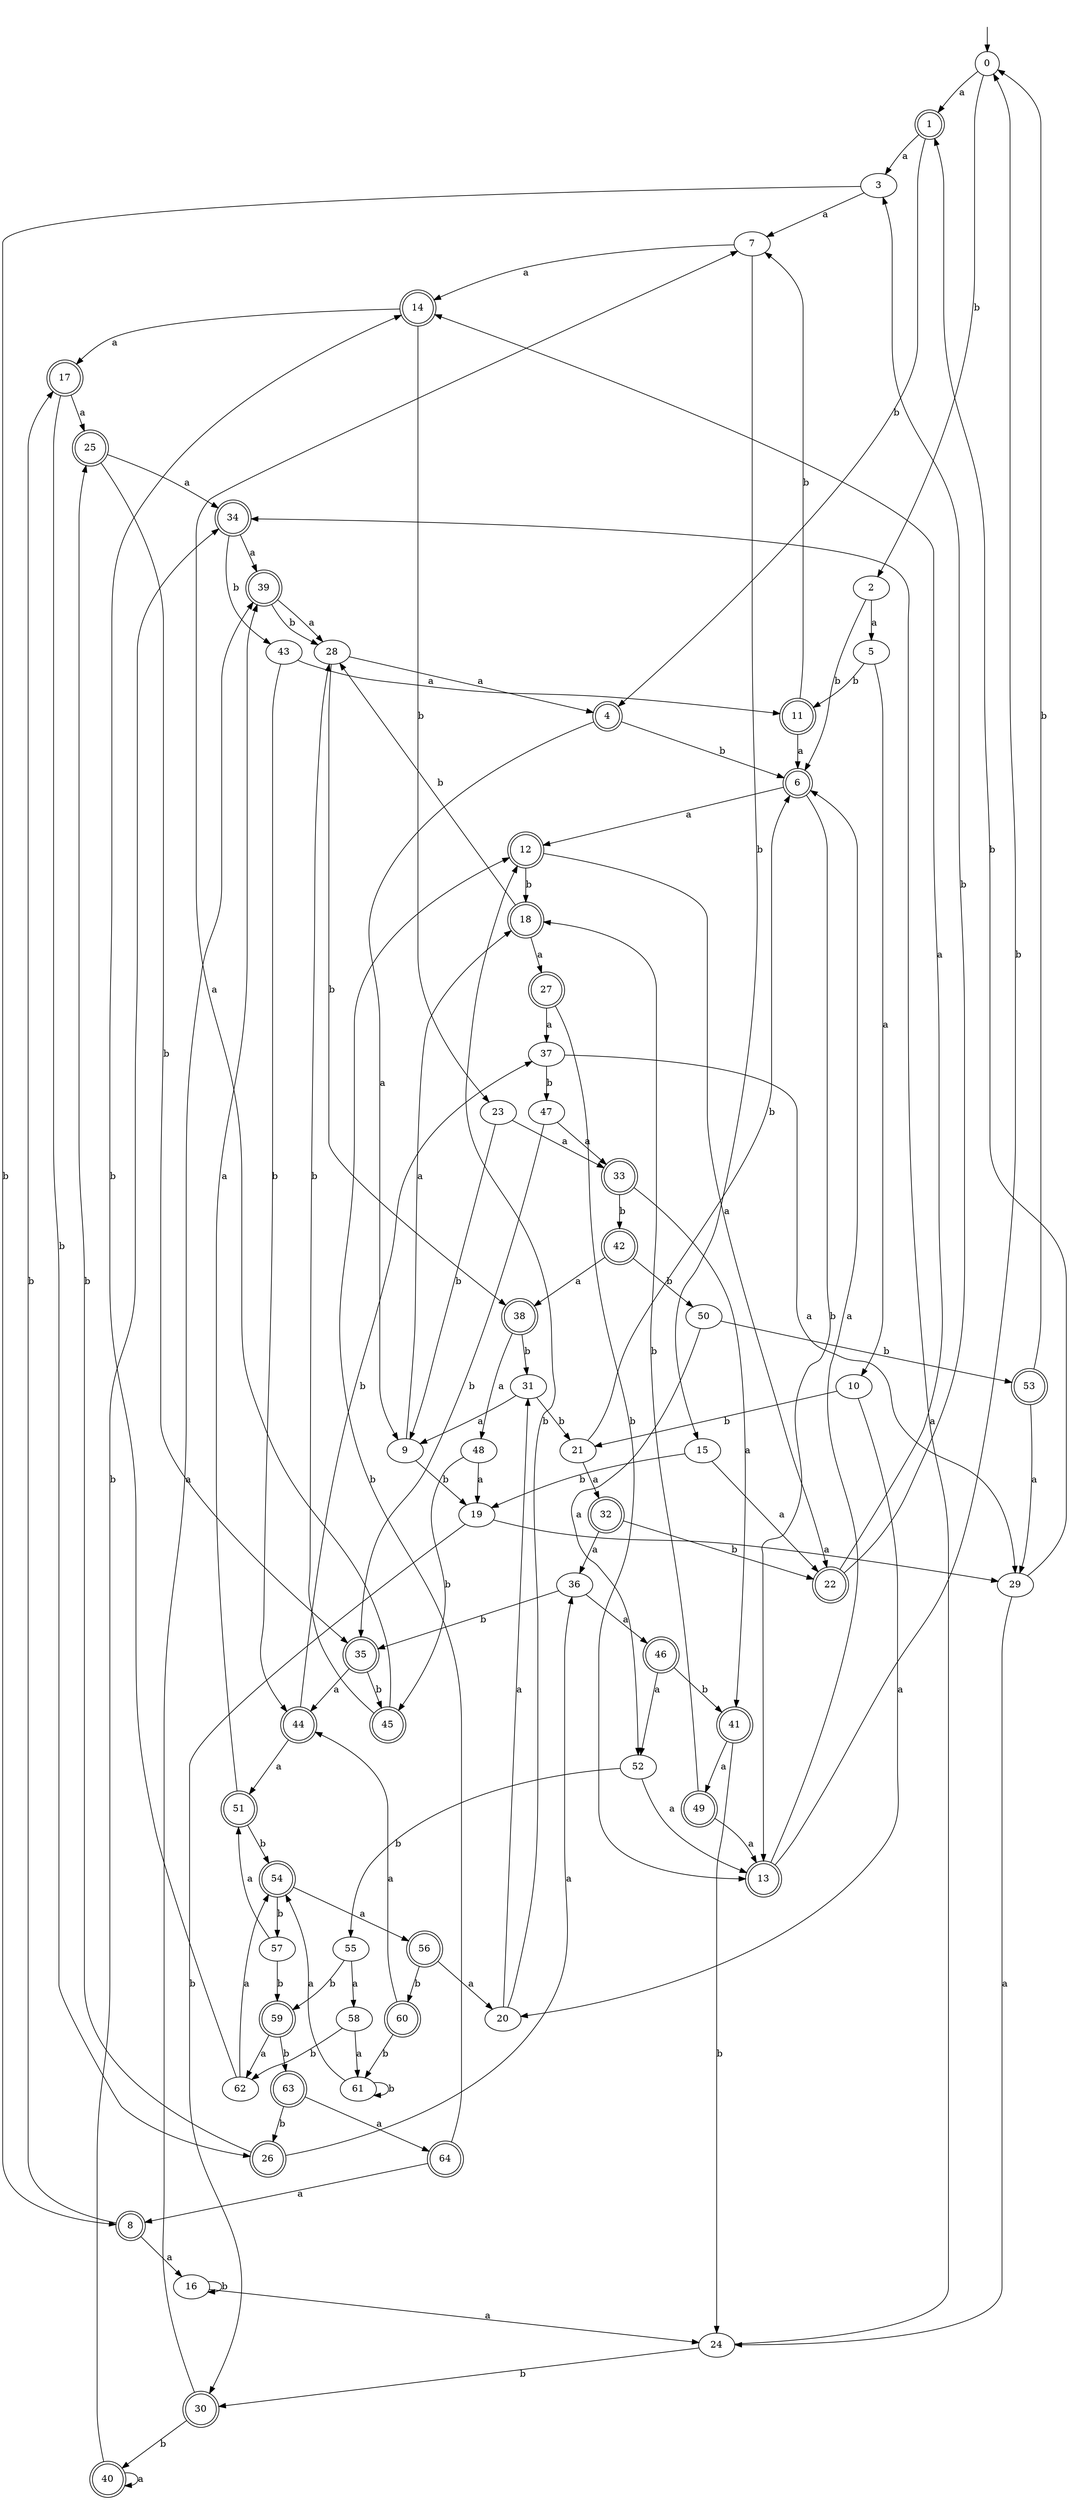 digraph RandomDFA {
  __start0 [label="", shape=none];
  __start0 -> 0 [label=""];
  0 [shape=circle]
  0 -> 1 [label="a"]
  0 -> 2 [label="b"]
  1 [shape=doublecircle]
  1 -> 3 [label="a"]
  1 -> 4 [label="b"]
  2
  2 -> 5 [label="a"]
  2 -> 6 [label="b"]
  3
  3 -> 7 [label="a"]
  3 -> 8 [label="b"]
  4 [shape=doublecircle]
  4 -> 9 [label="a"]
  4 -> 6 [label="b"]
  5
  5 -> 10 [label="a"]
  5 -> 11 [label="b"]
  6 [shape=doublecircle]
  6 -> 12 [label="a"]
  6 -> 13 [label="b"]
  7
  7 -> 14 [label="a"]
  7 -> 15 [label="b"]
  8 [shape=doublecircle]
  8 -> 16 [label="a"]
  8 -> 17 [label="b"]
  9
  9 -> 18 [label="a"]
  9 -> 19 [label="b"]
  10
  10 -> 20 [label="a"]
  10 -> 21 [label="b"]
  11 [shape=doublecircle]
  11 -> 6 [label="a"]
  11 -> 7 [label="b"]
  12 [shape=doublecircle]
  12 -> 22 [label="a"]
  12 -> 18 [label="b"]
  13 [shape=doublecircle]
  13 -> 6 [label="a"]
  13 -> 0 [label="b"]
  14 [shape=doublecircle]
  14 -> 17 [label="a"]
  14 -> 23 [label="b"]
  15
  15 -> 22 [label="a"]
  15 -> 19 [label="b"]
  16
  16 -> 24 [label="a"]
  16 -> 16 [label="b"]
  17 [shape=doublecircle]
  17 -> 25 [label="a"]
  17 -> 26 [label="b"]
  18 [shape=doublecircle]
  18 -> 27 [label="a"]
  18 -> 28 [label="b"]
  19
  19 -> 29 [label="a"]
  19 -> 30 [label="b"]
  20
  20 -> 31 [label="a"]
  20 -> 12 [label="b"]
  21
  21 -> 32 [label="a"]
  21 -> 6 [label="b"]
  22 [shape=doublecircle]
  22 -> 14 [label="a"]
  22 -> 3 [label="b"]
  23
  23 -> 33 [label="a"]
  23 -> 9 [label="b"]
  24
  24 -> 34 [label="a"]
  24 -> 30 [label="b"]
  25 [shape=doublecircle]
  25 -> 34 [label="a"]
  25 -> 35 [label="b"]
  26 [shape=doublecircle]
  26 -> 36 [label="a"]
  26 -> 25 [label="b"]
  27 [shape=doublecircle]
  27 -> 37 [label="a"]
  27 -> 13 [label="b"]
  28
  28 -> 4 [label="a"]
  28 -> 38 [label="b"]
  29
  29 -> 24 [label="a"]
  29 -> 1 [label="b"]
  30 [shape=doublecircle]
  30 -> 39 [label="a"]
  30 -> 40 [label="b"]
  31
  31 -> 9 [label="a"]
  31 -> 21 [label="b"]
  32 [shape=doublecircle]
  32 -> 36 [label="a"]
  32 -> 22 [label="b"]
  33 [shape=doublecircle]
  33 -> 41 [label="a"]
  33 -> 42 [label="b"]
  34 [shape=doublecircle]
  34 -> 39 [label="a"]
  34 -> 43 [label="b"]
  35 [shape=doublecircle]
  35 -> 44 [label="a"]
  35 -> 45 [label="b"]
  36
  36 -> 46 [label="a"]
  36 -> 35 [label="b"]
  37
  37 -> 29 [label="a"]
  37 -> 47 [label="b"]
  38 [shape=doublecircle]
  38 -> 48 [label="a"]
  38 -> 31 [label="b"]
  39 [shape=doublecircle]
  39 -> 28 [label="a"]
  39 -> 28 [label="b"]
  40 [shape=doublecircle]
  40 -> 40 [label="a"]
  40 -> 34 [label="b"]
  41 [shape=doublecircle]
  41 -> 49 [label="a"]
  41 -> 24 [label="b"]
  42 [shape=doublecircle]
  42 -> 38 [label="a"]
  42 -> 50 [label="b"]
  43
  43 -> 11 [label="a"]
  43 -> 44 [label="b"]
  44 [shape=doublecircle]
  44 -> 51 [label="a"]
  44 -> 37 [label="b"]
  45 [shape=doublecircle]
  45 -> 7 [label="a"]
  45 -> 28 [label="b"]
  46 [shape=doublecircle]
  46 -> 52 [label="a"]
  46 -> 41 [label="b"]
  47
  47 -> 33 [label="a"]
  47 -> 35 [label="b"]
  48
  48 -> 19 [label="a"]
  48 -> 45 [label="b"]
  49 [shape=doublecircle]
  49 -> 13 [label="a"]
  49 -> 18 [label="b"]
  50
  50 -> 52 [label="a"]
  50 -> 53 [label="b"]
  51 [shape=doublecircle]
  51 -> 39 [label="a"]
  51 -> 54 [label="b"]
  52
  52 -> 13 [label="a"]
  52 -> 55 [label="b"]
  53 [shape=doublecircle]
  53 -> 29 [label="a"]
  53 -> 0 [label="b"]
  54 [shape=doublecircle]
  54 -> 56 [label="a"]
  54 -> 57 [label="b"]
  55
  55 -> 58 [label="a"]
  55 -> 59 [label="b"]
  56 [shape=doublecircle]
  56 -> 20 [label="a"]
  56 -> 60 [label="b"]
  57
  57 -> 51 [label="a"]
  57 -> 59 [label="b"]
  58
  58 -> 61 [label="a"]
  58 -> 62 [label="b"]
  59 [shape=doublecircle]
  59 -> 62 [label="a"]
  59 -> 63 [label="b"]
  60 [shape=doublecircle]
  60 -> 44 [label="a"]
  60 -> 61 [label="b"]
  61
  61 -> 54 [label="a"]
  61 -> 61 [label="b"]
  62
  62 -> 54 [label="a"]
  62 -> 14 [label="b"]
  63 [shape=doublecircle]
  63 -> 64 [label="a"]
  63 -> 26 [label="b"]
  64 [shape=doublecircle]
  64 -> 8 [label="a"]
  64 -> 12 [label="b"]
}
